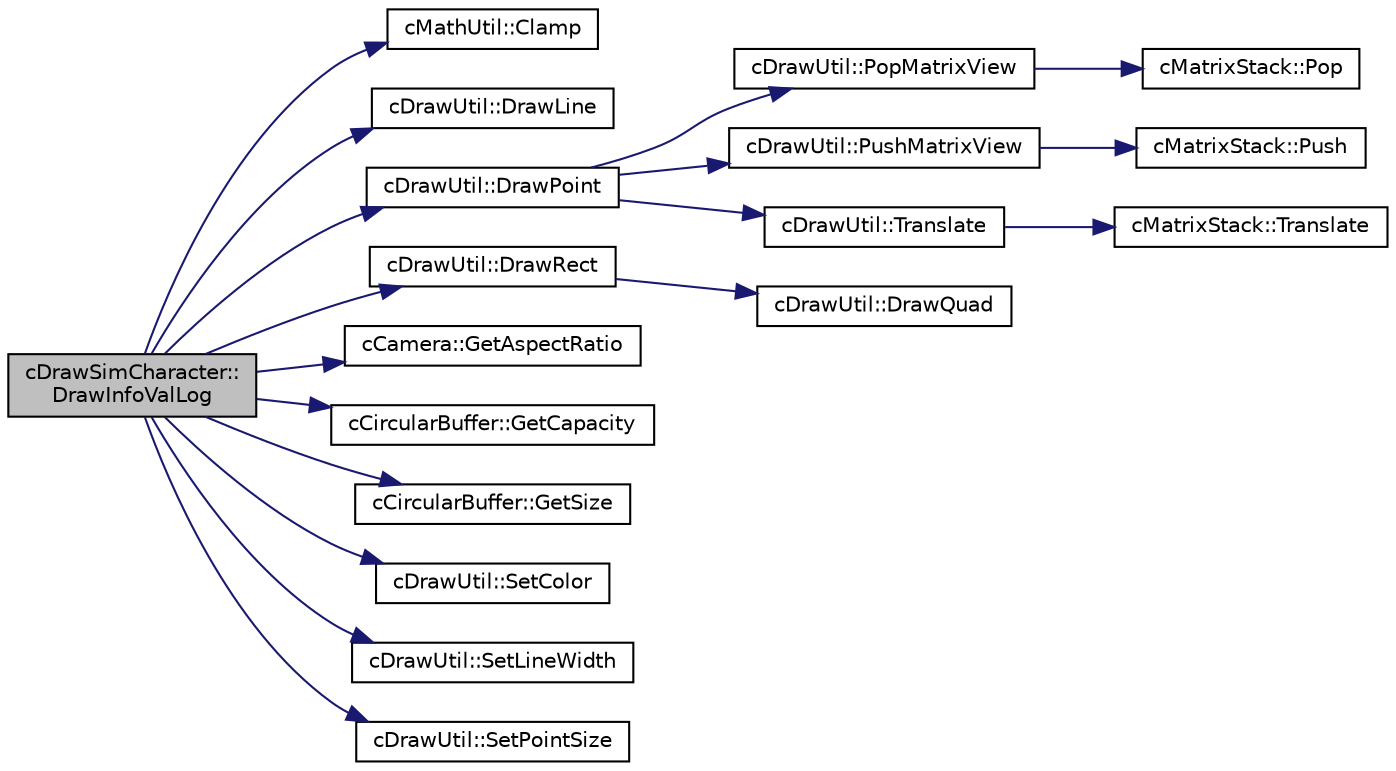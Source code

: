 digraph "cDrawSimCharacter::DrawInfoValLog"
{
 // LATEX_PDF_SIZE
  edge [fontname="Helvetica",fontsize="10",labelfontname="Helvetica",labelfontsize="10"];
  node [fontname="Helvetica",fontsize="10",shape=record];
  rankdir="LR";
  Node1 [label="cDrawSimCharacter::\lDrawInfoValLog",height=0.2,width=0.4,color="black", fillcolor="grey75", style="filled", fontcolor="black",tooltip=" "];
  Node1 -> Node2 [color="midnightblue",fontsize="10",style="solid",fontname="Helvetica"];
  Node2 [label="cMathUtil::Clamp",height=0.2,width=0.4,color="black", fillcolor="white", style="filled",URL="$classc_math_util.html#ac7702e2a05013616d11f03619d9b4f1e",tooltip=" "];
  Node1 -> Node3 [color="midnightblue",fontsize="10",style="solid",fontname="Helvetica"];
  Node3 [label="cDrawUtil::DrawLine",height=0.2,width=0.4,color="black", fillcolor="white", style="filled",URL="$classc_draw_util.html#a3e0e6d5260b7fb9aa090d673bc2d1f0c",tooltip=" "];
  Node1 -> Node4 [color="midnightblue",fontsize="10",style="solid",fontname="Helvetica"];
  Node4 [label="cDrawUtil::DrawPoint",height=0.2,width=0.4,color="black", fillcolor="white", style="filled",URL="$classc_draw_util.html#af25b21299d50f64378c0a7ea5387b178",tooltip=" "];
  Node4 -> Node5 [color="midnightblue",fontsize="10",style="solid",fontname="Helvetica"];
  Node5 [label="cDrawUtil::PopMatrixView",height=0.2,width=0.4,color="black", fillcolor="white", style="filled",URL="$classc_draw_util.html#a8bec79da8550795d4b4966a94af7cf51",tooltip=" "];
  Node5 -> Node6 [color="midnightblue",fontsize="10",style="solid",fontname="Helvetica"];
  Node6 [label="cMatrixStack::Pop",height=0.2,width=0.4,color="black", fillcolor="white", style="filled",URL="$classc_matrix_stack.html#a6be215a8d6dc7f91c8e9577a8b550bfc",tooltip=" "];
  Node4 -> Node7 [color="midnightblue",fontsize="10",style="solid",fontname="Helvetica"];
  Node7 [label="cDrawUtil::PushMatrixView",height=0.2,width=0.4,color="black", fillcolor="white", style="filled",URL="$classc_draw_util.html#a166a3c9df5df3cb262d090cb2aaba33b",tooltip=" "];
  Node7 -> Node8 [color="midnightblue",fontsize="10",style="solid",fontname="Helvetica"];
  Node8 [label="cMatrixStack::Push",height=0.2,width=0.4,color="black", fillcolor="white", style="filled",URL="$classc_matrix_stack.html#aac0bfd176fd31cabb3e74a0a12b5a5d9",tooltip=" "];
  Node4 -> Node9 [color="midnightblue",fontsize="10",style="solid",fontname="Helvetica"];
  Node9 [label="cDrawUtil::Translate",height=0.2,width=0.4,color="black", fillcolor="white", style="filled",URL="$classc_draw_util.html#a1904a7034bb0ec43afdab4642d36e543",tooltip=" "];
  Node9 -> Node10 [color="midnightblue",fontsize="10",style="solid",fontname="Helvetica"];
  Node10 [label="cMatrixStack::Translate",height=0.2,width=0.4,color="black", fillcolor="white", style="filled",URL="$classc_matrix_stack.html#a9ab74621b7112ebf367e7c6feafff233",tooltip=" "];
  Node1 -> Node11 [color="midnightblue",fontsize="10",style="solid",fontname="Helvetica"];
  Node11 [label="cDrawUtil::DrawRect",height=0.2,width=0.4,color="black", fillcolor="white", style="filled",URL="$classc_draw_util.html#a67c1005f7bd6edeee048fddbbe85307b",tooltip=" "];
  Node11 -> Node12 [color="midnightblue",fontsize="10",style="solid",fontname="Helvetica"];
  Node12 [label="cDrawUtil::DrawQuad",height=0.2,width=0.4,color="black", fillcolor="white", style="filled",URL="$classc_draw_util.html#a587df84fa22af009a224a64afc79fc93",tooltip=" "];
  Node1 -> Node13 [color="midnightblue",fontsize="10",style="solid",fontname="Helvetica"];
  Node13 [label="cCamera::GetAspectRatio",height=0.2,width=0.4,color="black", fillcolor="white", style="filled",URL="$classc_camera.html#ad436987be3ed015fb4436b68a33c0f6c",tooltip=" "];
  Node1 -> Node14 [color="midnightblue",fontsize="10",style="solid",fontname="Helvetica"];
  Node14 [label="cCircularBuffer::GetCapacity",height=0.2,width=0.4,color="black", fillcolor="white", style="filled",URL="$classc_circular_buffer.html#aa3704ebf79a480a2163f2f6f3de46bd3",tooltip=" "];
  Node1 -> Node15 [color="midnightblue",fontsize="10",style="solid",fontname="Helvetica"];
  Node15 [label="cCircularBuffer::GetSize",height=0.2,width=0.4,color="black", fillcolor="white", style="filled",URL="$classc_circular_buffer.html#a45f5f77a77dcb1996fbfdbb3c2a4bf69",tooltip=" "];
  Node1 -> Node16 [color="midnightblue",fontsize="10",style="solid",fontname="Helvetica"];
  Node16 [label="cDrawUtil::SetColor",height=0.2,width=0.4,color="black", fillcolor="white", style="filled",URL="$classc_draw_util.html#a4b68878bee6cbfe53db7dc6bb9e16f70",tooltip=" "];
  Node1 -> Node17 [color="midnightblue",fontsize="10",style="solid",fontname="Helvetica"];
  Node17 [label="cDrawUtil::SetLineWidth",height=0.2,width=0.4,color="black", fillcolor="white", style="filled",URL="$classc_draw_util.html#ade38eab887ec0dfe4b8f407474cb79a5",tooltip=" "];
  Node1 -> Node18 [color="midnightblue",fontsize="10",style="solid",fontname="Helvetica"];
  Node18 [label="cDrawUtil::SetPointSize",height=0.2,width=0.4,color="black", fillcolor="white", style="filled",URL="$classc_draw_util.html#a0a439398f8022ac51e8b23de11b2ea75",tooltip=" "];
}
